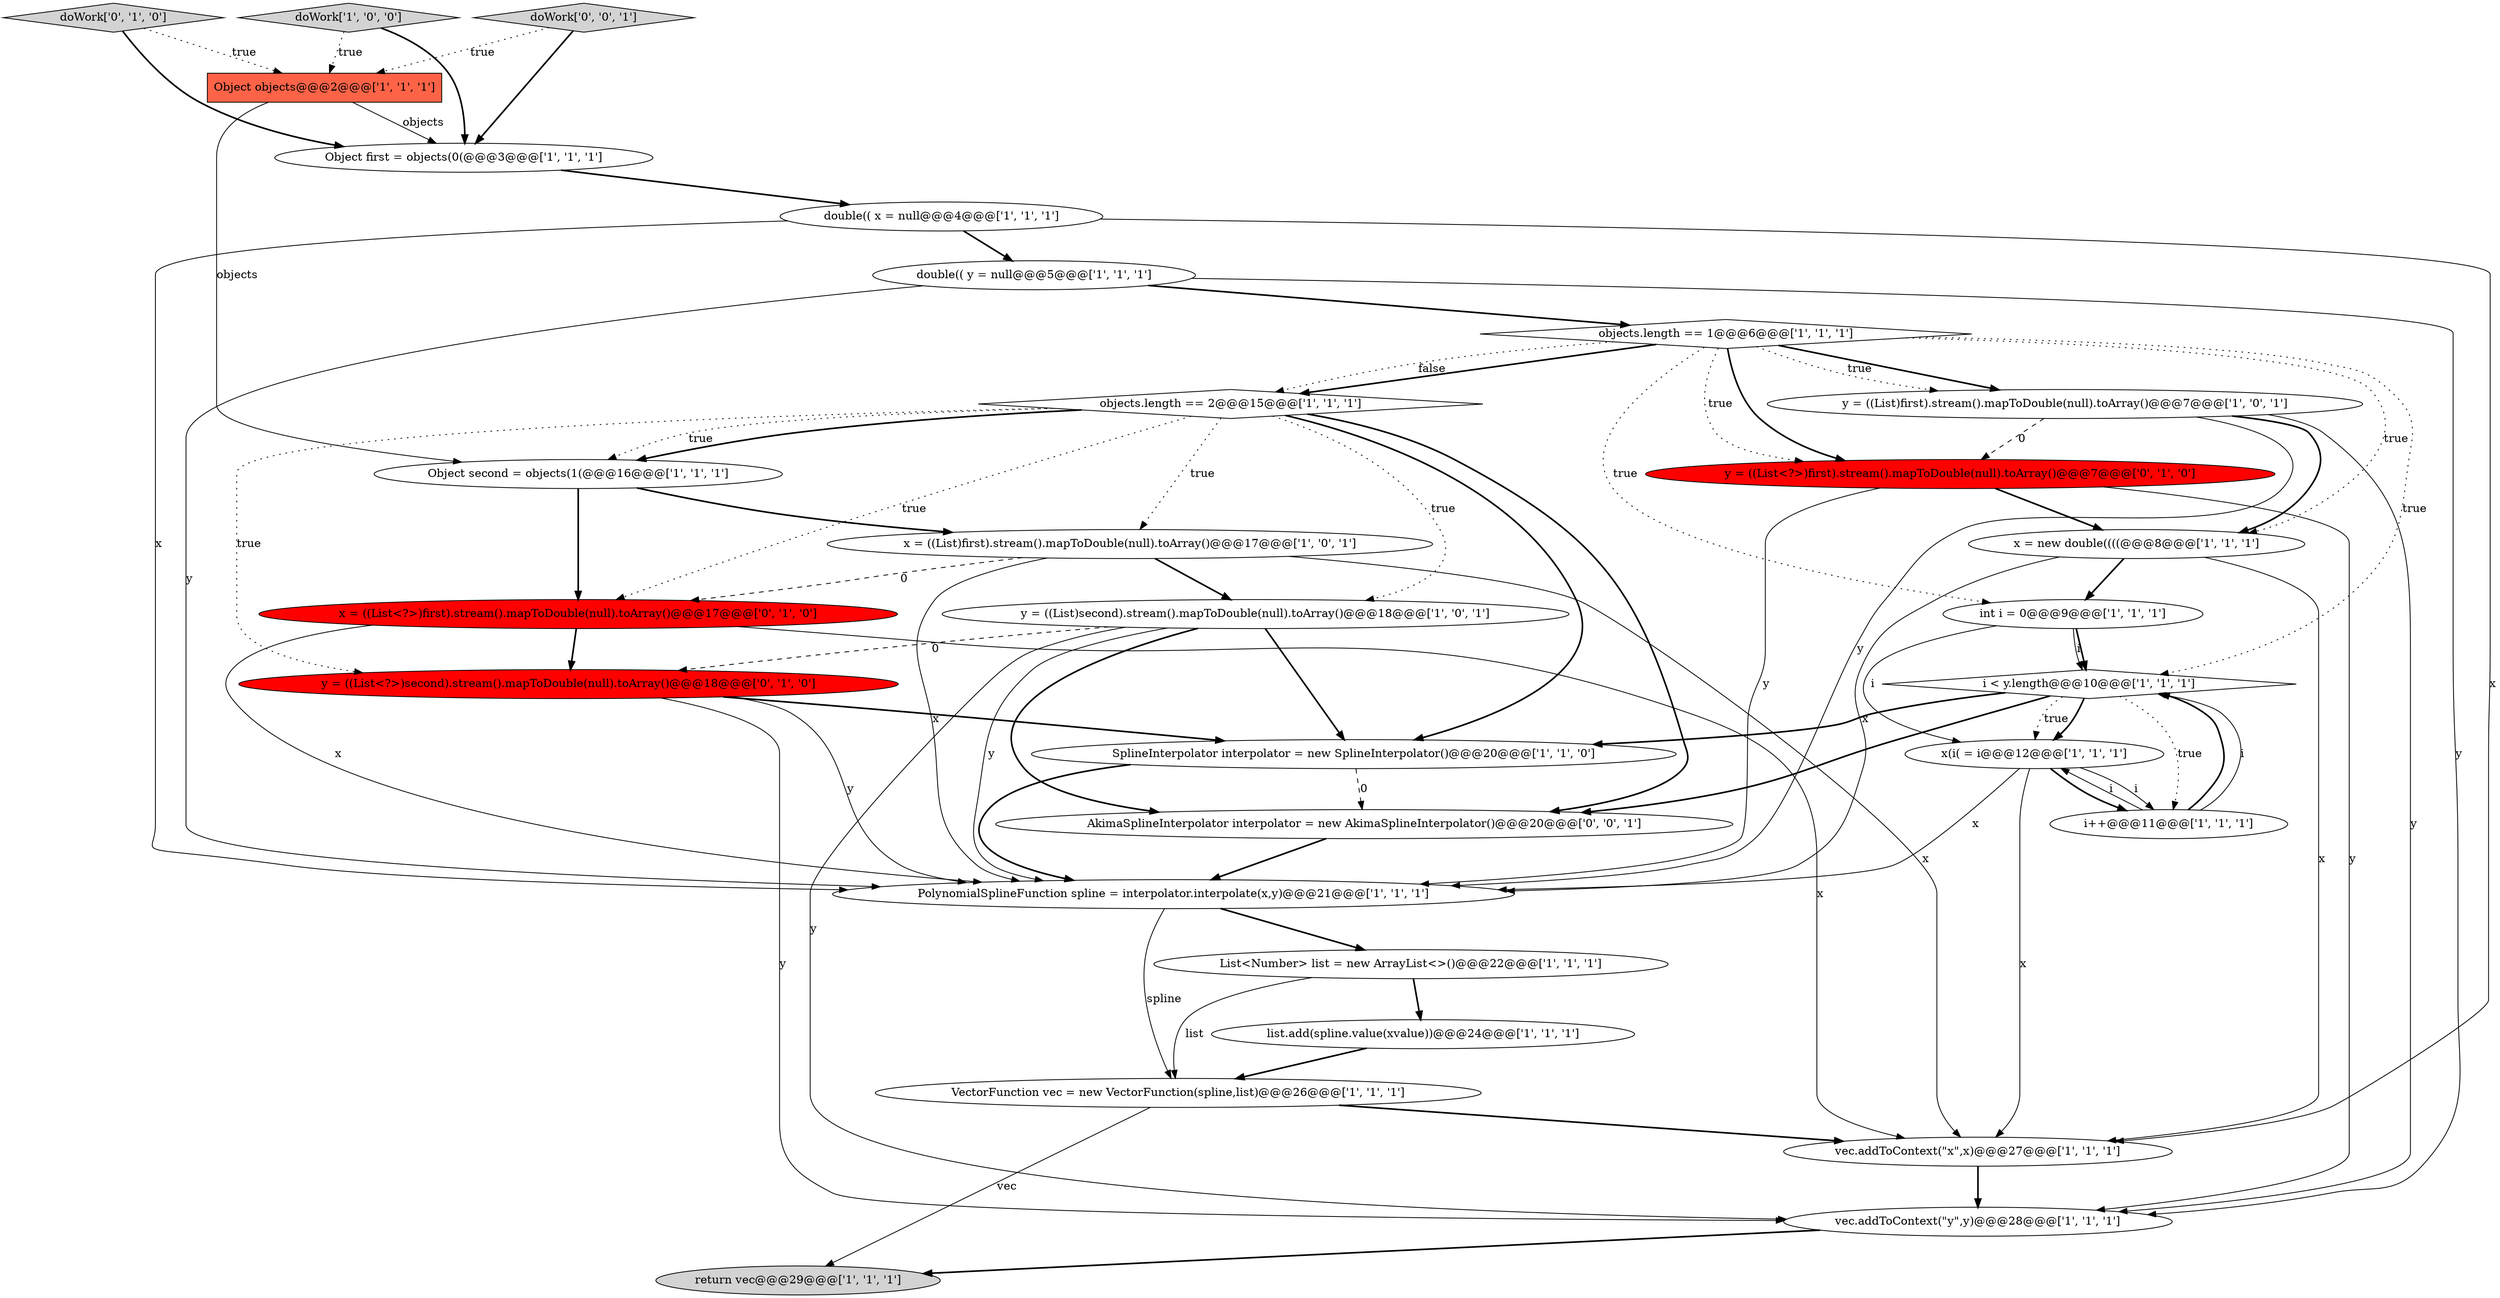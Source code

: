 digraph {
16 [style = filled, label = "i < y.length@@@10@@@['1', '1', '1']", fillcolor = white, shape = diamond image = "AAA0AAABBB1BBB"];
5 [style = filled, label = "objects.length == 1@@@6@@@['1', '1', '1']", fillcolor = white, shape = diamond image = "AAA0AAABBB1BBB"];
27 [style = filled, label = "doWork['0', '1', '0']", fillcolor = lightgray, shape = diamond image = "AAA0AAABBB2BBB"];
25 [style = filled, label = "x = ((List<?>)first).stream().mapToDouble(null).toArray()@@@17@@@['0', '1', '0']", fillcolor = red, shape = ellipse image = "AAA1AAABBB2BBB"];
14 [style = filled, label = "vec.addToContext(\"y\",y)@@@28@@@['1', '1', '1']", fillcolor = white, shape = ellipse image = "AAA0AAABBB1BBB"];
6 [style = filled, label = "PolynomialSplineFunction spline = interpolator.interpolate(x,y)@@@21@@@['1', '1', '1']", fillcolor = white, shape = ellipse image = "AAA0AAABBB1BBB"];
17 [style = filled, label = "return vec@@@29@@@['1', '1', '1']", fillcolor = lightgray, shape = ellipse image = "AAA0AAABBB1BBB"];
24 [style = filled, label = "y = ((List<?>)first).stream().mapToDouble(null).toArray()@@@7@@@['0', '1', '0']", fillcolor = red, shape = ellipse image = "AAA1AAABBB2BBB"];
19 [style = filled, label = "double(( y = null@@@5@@@['1', '1', '1']", fillcolor = white, shape = ellipse image = "AAA0AAABBB1BBB"];
20 [style = filled, label = "y = ((List)first).stream().mapToDouble(null).toArray()@@@7@@@['1', '0', '1']", fillcolor = white, shape = ellipse image = "AAA0AAABBB1BBB"];
18 [style = filled, label = "double(( x = null@@@4@@@['1', '1', '1']", fillcolor = white, shape = ellipse image = "AAA0AAABBB1BBB"];
3 [style = filled, label = "objects.length == 2@@@15@@@['1', '1', '1']", fillcolor = white, shape = diamond image = "AAA0AAABBB1BBB"];
9 [style = filled, label = "vec.addToContext(\"x\",x)@@@27@@@['1', '1', '1']", fillcolor = white, shape = ellipse image = "AAA0AAABBB1BBB"];
8 [style = filled, label = "int i = 0@@@9@@@['1', '1', '1']", fillcolor = white, shape = ellipse image = "AAA0AAABBB1BBB"];
12 [style = filled, label = "x(i( = i@@@12@@@['1', '1', '1']", fillcolor = white, shape = ellipse image = "AAA0AAABBB1BBB"];
29 [style = filled, label = "AkimaSplineInterpolator interpolator = new AkimaSplineInterpolator()@@@20@@@['0', '0', '1']", fillcolor = white, shape = ellipse image = "AAA0AAABBB3BBB"];
13 [style = filled, label = "x = ((List)first).stream().mapToDouble(null).toArray()@@@17@@@['1', '0', '1']", fillcolor = white, shape = ellipse image = "AAA0AAABBB1BBB"];
7 [style = filled, label = "y = ((List)second).stream().mapToDouble(null).toArray()@@@18@@@['1', '0', '1']", fillcolor = white, shape = ellipse image = "AAA0AAABBB1BBB"];
11 [style = filled, label = "Object second = objects(1(@@@16@@@['1', '1', '1']", fillcolor = white, shape = ellipse image = "AAA0AAABBB1BBB"];
1 [style = filled, label = "list.add(spline.value(xvalue))@@@24@@@['1', '1', '1']", fillcolor = white, shape = ellipse image = "AAA0AAABBB1BBB"];
10 [style = filled, label = "Object objects@@@2@@@['1', '1', '1']", fillcolor = tomato, shape = box image = "AAA0AAABBB1BBB"];
26 [style = filled, label = "y = ((List<?>)second).stream().mapToDouble(null).toArray()@@@18@@@['0', '1', '0']", fillcolor = red, shape = ellipse image = "AAA1AAABBB2BBB"];
4 [style = filled, label = "List<Number> list = new ArrayList<>()@@@22@@@['1', '1', '1']", fillcolor = white, shape = ellipse image = "AAA0AAABBB1BBB"];
15 [style = filled, label = "x = new double((((@@@8@@@['1', '1', '1']", fillcolor = white, shape = ellipse image = "AAA0AAABBB1BBB"];
22 [style = filled, label = "VectorFunction vec = new VectorFunction(spline,list)@@@26@@@['1', '1', '1']", fillcolor = white, shape = ellipse image = "AAA0AAABBB1BBB"];
23 [style = filled, label = "i++@@@11@@@['1', '1', '1']", fillcolor = white, shape = ellipse image = "AAA0AAABBB1BBB"];
2 [style = filled, label = "doWork['1', '0', '0']", fillcolor = lightgray, shape = diamond image = "AAA0AAABBB1BBB"];
28 [style = filled, label = "doWork['0', '0', '1']", fillcolor = lightgray, shape = diamond image = "AAA0AAABBB3BBB"];
21 [style = filled, label = "Object first = objects(0(@@@3@@@['1', '1', '1']", fillcolor = white, shape = ellipse image = "AAA0AAABBB1BBB"];
0 [style = filled, label = "SplineInterpolator interpolator = new SplineInterpolator()@@@20@@@['1', '1', '0']", fillcolor = white, shape = ellipse image = "AAA0AAABBB1BBB"];
5->3 [style = bold, label=""];
8->16 [style = bold, label=""];
16->0 [style = bold, label=""];
8->16 [style = solid, label="i"];
5->20 [style = bold, label=""];
14->17 [style = bold, label=""];
13->25 [style = dashed, label="0"];
3->25 [style = dotted, label="true"];
21->18 [style = bold, label=""];
13->6 [style = solid, label="x"];
23->12 [style = solid, label="i"];
19->5 [style = bold, label=""];
5->24 [style = dotted, label="true"];
29->6 [style = bold, label=""];
28->21 [style = bold, label=""];
12->9 [style = solid, label="x"];
11->13 [style = bold, label=""];
9->14 [style = bold, label=""];
24->6 [style = solid, label="y"];
7->26 [style = dashed, label="0"];
20->15 [style = bold, label=""];
12->6 [style = solid, label="x"];
18->9 [style = solid, label="x"];
11->25 [style = bold, label=""];
2->10 [style = dotted, label="true"];
12->23 [style = solid, label="i"];
7->29 [style = bold, label=""];
10->11 [style = solid, label="objects"];
3->7 [style = dotted, label="true"];
28->10 [style = dotted, label="true"];
13->9 [style = solid, label="x"];
15->6 [style = solid, label="x"];
15->9 [style = solid, label="x"];
16->29 [style = bold, label=""];
22->9 [style = bold, label=""];
18->19 [style = bold, label=""];
3->11 [style = bold, label=""];
3->26 [style = dotted, label="true"];
7->0 [style = bold, label=""];
3->0 [style = bold, label=""];
26->6 [style = solid, label="y"];
6->4 [style = bold, label=""];
26->0 [style = bold, label=""];
6->22 [style = solid, label="spline"];
2->21 [style = bold, label=""];
25->26 [style = bold, label=""];
5->3 [style = dotted, label="false"];
4->22 [style = solid, label="list"];
5->8 [style = dotted, label="true"];
3->29 [style = bold, label=""];
7->6 [style = solid, label="y"];
19->14 [style = solid, label="y"];
18->6 [style = solid, label="x"];
7->14 [style = solid, label="y"];
5->15 [style = dotted, label="true"];
10->21 [style = solid, label="objects"];
24->14 [style = solid, label="y"];
5->24 [style = bold, label=""];
0->29 [style = dashed, label="0"];
5->16 [style = dotted, label="true"];
4->1 [style = bold, label=""];
8->12 [style = solid, label="i"];
27->21 [style = bold, label=""];
15->8 [style = bold, label=""];
3->13 [style = dotted, label="true"];
24->15 [style = bold, label=""];
3->11 [style = dotted, label="true"];
23->16 [style = bold, label=""];
16->12 [style = dotted, label="true"];
19->6 [style = solid, label="y"];
0->6 [style = bold, label=""];
26->14 [style = solid, label="y"];
27->10 [style = dotted, label="true"];
16->23 [style = dotted, label="true"];
23->16 [style = solid, label="i"];
1->22 [style = bold, label=""];
22->17 [style = solid, label="vec"];
25->9 [style = solid, label="x"];
20->24 [style = dashed, label="0"];
13->7 [style = bold, label=""];
20->14 [style = solid, label="y"];
20->6 [style = solid, label="y"];
5->20 [style = dotted, label="true"];
12->23 [style = bold, label=""];
16->12 [style = bold, label=""];
25->6 [style = solid, label="x"];
}

